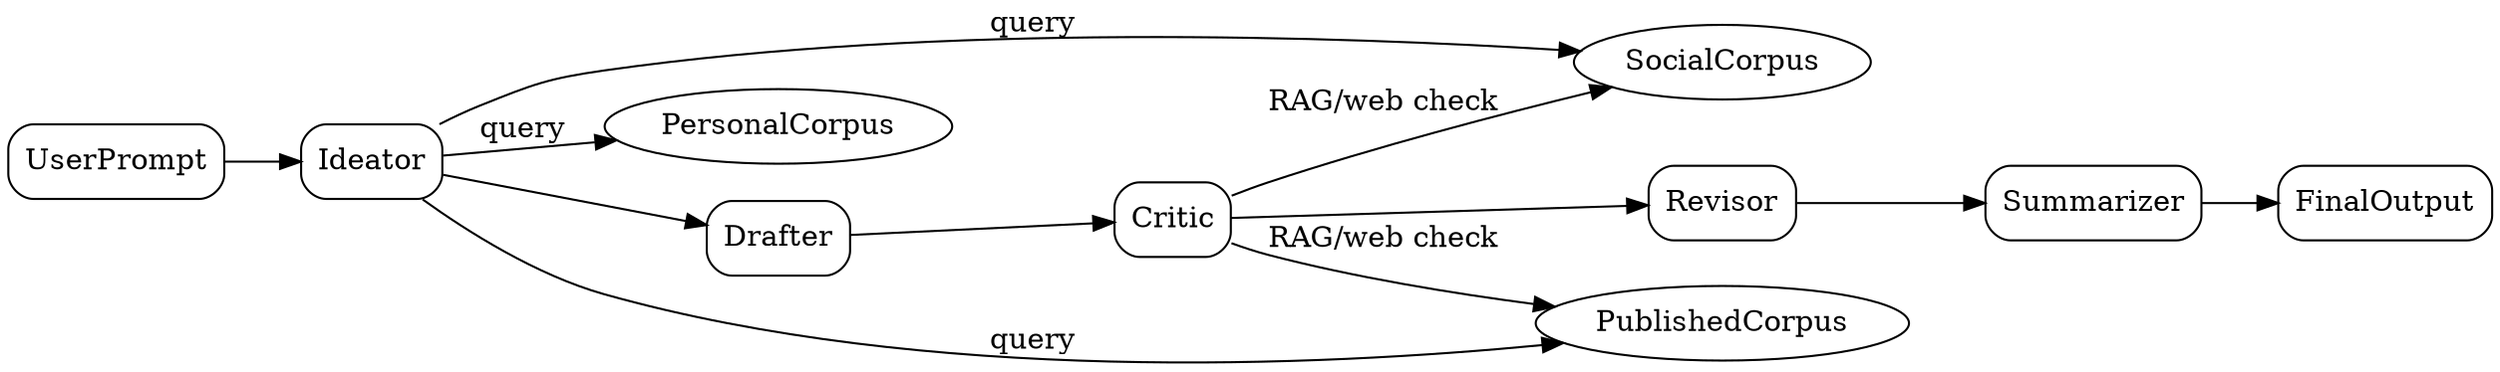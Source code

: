digraph G {
  rankdir=LR;
  node [shape=box, style=rounded];

  UserPrompt -> Ideator;
  Ideator -> Drafter;
  Drafter -> Critic;
  Critic -> Revisor;
  Revisor -> Summarizer;
  Summarizer -> FinalOutput;

  // corpus access
  Ideator -> PersonalCorpus [label="query"];
  Ideator -> SocialCorpus [label="query"];
  Ideator -> PublishedCorpus [label="query"];
  Critic -> PublishedCorpus [label="RAG/web check"];
  Critic -> SocialCorpus [label="RAG/web check"];

  PersonalCorpus [shape=ellipse];
  SocialCorpus [shape=ellipse];
  PublishedCorpus [shape=ellipse];
}
